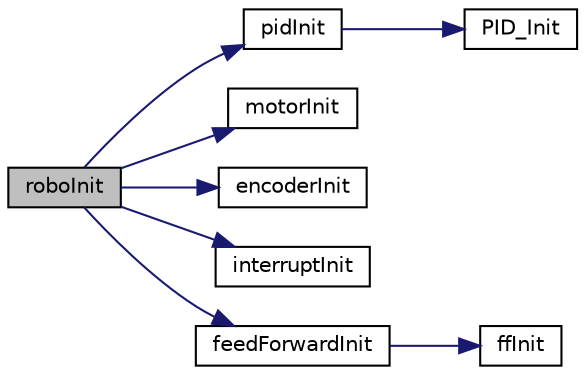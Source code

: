 digraph "roboInit"
{
 // INTERACTIVE_SVG=YES
 // LATEX_PDF_SIZE
  edge [fontname="Helvetica",fontsize="10",labelfontname="Helvetica",labelfontsize="10"];
  node [fontname="Helvetica",fontsize="10",shape=record];
  rankdir="LR";
  Node9 [label="roboInit",height=0.2,width=0.4,color="black", fillcolor="grey75", style="filled", fontcolor="black",tooltip=" "];
  Node9 -> Node10 [color="midnightblue",fontsize="10",style="solid",fontname="Helvetica"];
  Node10 [label="pidInit",height=0.2,width=0.4,color="black", fillcolor="white", style="filled",URL="$robo__init_8cpp.html#a54768e126d9accbdd7232d9fa5adfdfd",tooltip=" "];
  Node10 -> Node11 [color="midnightblue",fontsize="10",style="solid",fontname="Helvetica"];
  Node11 [label="PID_Init",height=0.2,width=0.4,color="black", fillcolor="white", style="filled",URL="$pid_8h.html#ab1ec8374891dd77c2800defdb6d656d9",tooltip=" "];
  Node9 -> Node12 [color="midnightblue",fontsize="10",style="solid",fontname="Helvetica"];
  Node12 [label="motorInit",height=0.2,width=0.4,color="black", fillcolor="white", style="filled",URL="$robo__init_8cpp.html#aa29e2982047be0f7afbb10c8d6f3f5c3",tooltip=" "];
  Node9 -> Node13 [color="midnightblue",fontsize="10",style="solid",fontname="Helvetica"];
  Node13 [label="encoderInit",height=0.2,width=0.4,color="black", fillcolor="white", style="filled",URL="$robo__init_8cpp.html#aa8c681c8b873261098816919e87bc51f",tooltip=" "];
  Node9 -> Node14 [color="midnightblue",fontsize="10",style="solid",fontname="Helvetica"];
  Node14 [label="interruptInit",height=0.2,width=0.4,color="black", fillcolor="white", style="filled",URL="$robo__init_8cpp.html#acb72a5b72c169f53d60303e2fe328604",tooltip=" "];
  Node9 -> Node15 [color="midnightblue",fontsize="10",style="solid",fontname="Helvetica"];
  Node15 [label="feedForwardInit",height=0.2,width=0.4,color="black", fillcolor="white", style="filled",URL="$robo__init_8cpp.html#aed68f7e445df26f4554ed8dce59e6bba",tooltip=" "];
  Node15 -> Node16 [color="midnightblue",fontsize="10",style="solid",fontname="Helvetica"];
  Node16 [label="ffInit",height=0.2,width=0.4,color="black", fillcolor="white", style="filled",URL="$feed__forward_8h.html#a099ddbbc8182217be26991e7f47b5dba",tooltip=" "];
}
